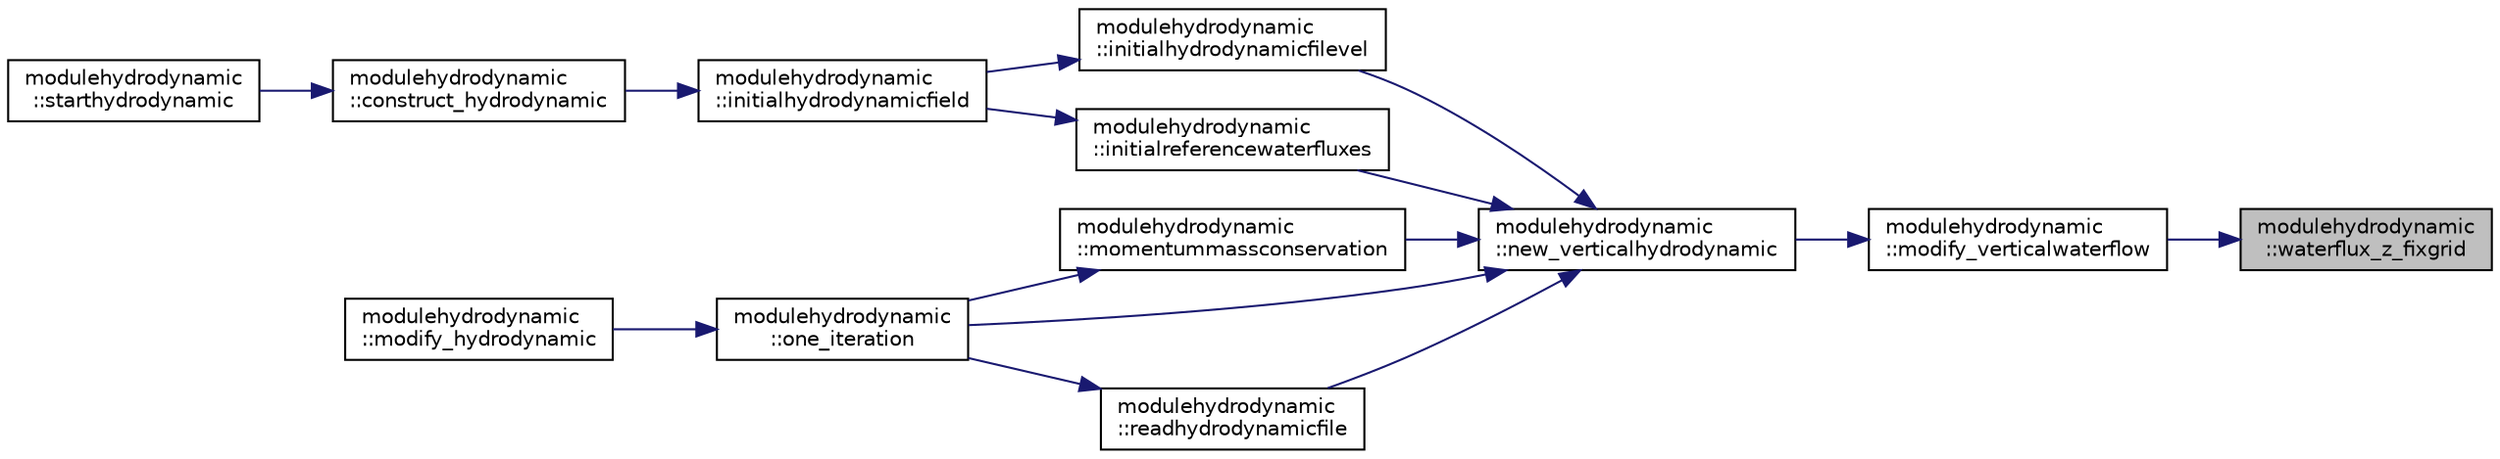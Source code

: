 digraph "modulehydrodynamic::waterflux_z_fixgrid"
{
 // LATEX_PDF_SIZE
  edge [fontname="Helvetica",fontsize="10",labelfontname="Helvetica",labelfontsize="10"];
  node [fontname="Helvetica",fontsize="10",shape=record];
  rankdir="RL";
  Node1 [label="modulehydrodynamic\l::waterflux_z_fixgrid",height=0.2,width=0.4,color="black", fillcolor="grey75", style="filled", fontcolor="black",tooltip="Computes vertical waterflow for a fixed grid."];
  Node1 -> Node2 [dir="back",color="midnightblue",fontsize="10",style="solid"];
  Node2 [label="modulehydrodynamic\l::modify_verticalwaterflow",height=0.2,width=0.4,color="black", fillcolor="white", style="filled",URL="$namespacemodulehydrodynamic.html#a46041cae58ee2c4998a230bec6a29842",tooltip="Computes vertical waterflow. Edited By Joao Sobrinho - 09-2019."];
  Node2 -> Node3 [dir="back",color="midnightblue",fontsize="10",style="solid"];
  Node3 [label="modulehydrodynamic\l::new_verticalhydrodynamic",height=0.2,width=0.4,color="black", fillcolor="white", style="filled",URL="$namespacemodulehydrodynamic.html#a9865dafdd7098ab67142ed4fe05d5548",tooltip=" "];
  Node3 -> Node4 [dir="back",color="midnightblue",fontsize="10",style="solid"];
  Node4 [label="modulehydrodynamic\l::initialhydrodynamicfilevel",height=0.2,width=0.4,color="black", fillcolor="white", style="filled",URL="$namespacemodulehydrodynamic.html#acc95ab35ad823a54bc0cab6a88e60830",tooltip=" "];
  Node4 -> Node5 [dir="back",color="midnightblue",fontsize="10",style="solid"];
  Node5 [label="modulehydrodynamic\l::initialhydrodynamicfield",height=0.2,width=0.4,color="black", fillcolor="white", style="filled",URL="$namespacemodulehydrodynamic.html#a4627a0c2583b12e5490b0ddf81573972",tooltip=" "];
  Node5 -> Node6 [dir="back",color="midnightblue",fontsize="10",style="solid"];
  Node6 [label="modulehydrodynamic\l::construct_hydrodynamic",height=0.2,width=0.4,color="black", fillcolor="white", style="filled",URL="$namespacemodulehydrodynamic.html#a71f29b5c93f202c8e783ecb892b1b497",tooltip=" "];
  Node6 -> Node7 [dir="back",color="midnightblue",fontsize="10",style="solid"];
  Node7 [label="modulehydrodynamic\l::starthydrodynamic",height=0.2,width=0.4,color="black", fillcolor="white", style="filled",URL="$namespacemodulehydrodynamic.html#aa7fce185f2ed7a388275da8a22d7d150",tooltip=" "];
  Node3 -> Node8 [dir="back",color="midnightblue",fontsize="10",style="solid"];
  Node8 [label="modulehydrodynamic\l::initialreferencewaterfluxes",height=0.2,width=0.4,color="black", fillcolor="white", style="filled",URL="$namespacemodulehydrodynamic.html#a6cc306a7b1d6e64156d2df83e7ea6550",tooltip=" "];
  Node8 -> Node5 [dir="back",color="midnightblue",fontsize="10",style="solid"];
  Node3 -> Node9 [dir="back",color="midnightblue",fontsize="10",style="solid"];
  Node9 [label="modulehydrodynamic\l::momentummassconservation",height=0.2,width=0.4,color="black", fillcolor="white", style="filled",URL="$namespacemodulehydrodynamic.html#aa05a995dd1f1f6550d1ecdfb0a0bab47",tooltip=" "];
  Node9 -> Node10 [dir="back",color="midnightblue",fontsize="10",style="solid"];
  Node10 [label="modulehydrodynamic\l::one_iteration",height=0.2,width=0.4,color="black", fillcolor="white", style="filled",URL="$namespacemodulehydrodynamic.html#a054b8ffaff698f4cc430c2f7f0bc0da9",tooltip=" "];
  Node10 -> Node11 [dir="back",color="midnightblue",fontsize="10",style="solid"];
  Node11 [label="modulehydrodynamic\l::modify_hydrodynamic",height=0.2,width=0.4,color="black", fillcolor="white", style="filled",URL="$namespacemodulehydrodynamic.html#a54656696e009a87a266514744beb5baa",tooltip=" "];
  Node3 -> Node10 [dir="back",color="midnightblue",fontsize="10",style="solid"];
  Node3 -> Node12 [dir="back",color="midnightblue",fontsize="10",style="solid"];
  Node12 [label="modulehydrodynamic\l::readhydrodynamicfile",height=0.2,width=0.4,color="black", fillcolor="white", style="filled",URL="$namespacemodulehydrodynamic.html#a2b422929c9c1ce1f75858893e788082f",tooltip=" "];
  Node12 -> Node10 [dir="back",color="midnightblue",fontsize="10",style="solid"];
}
